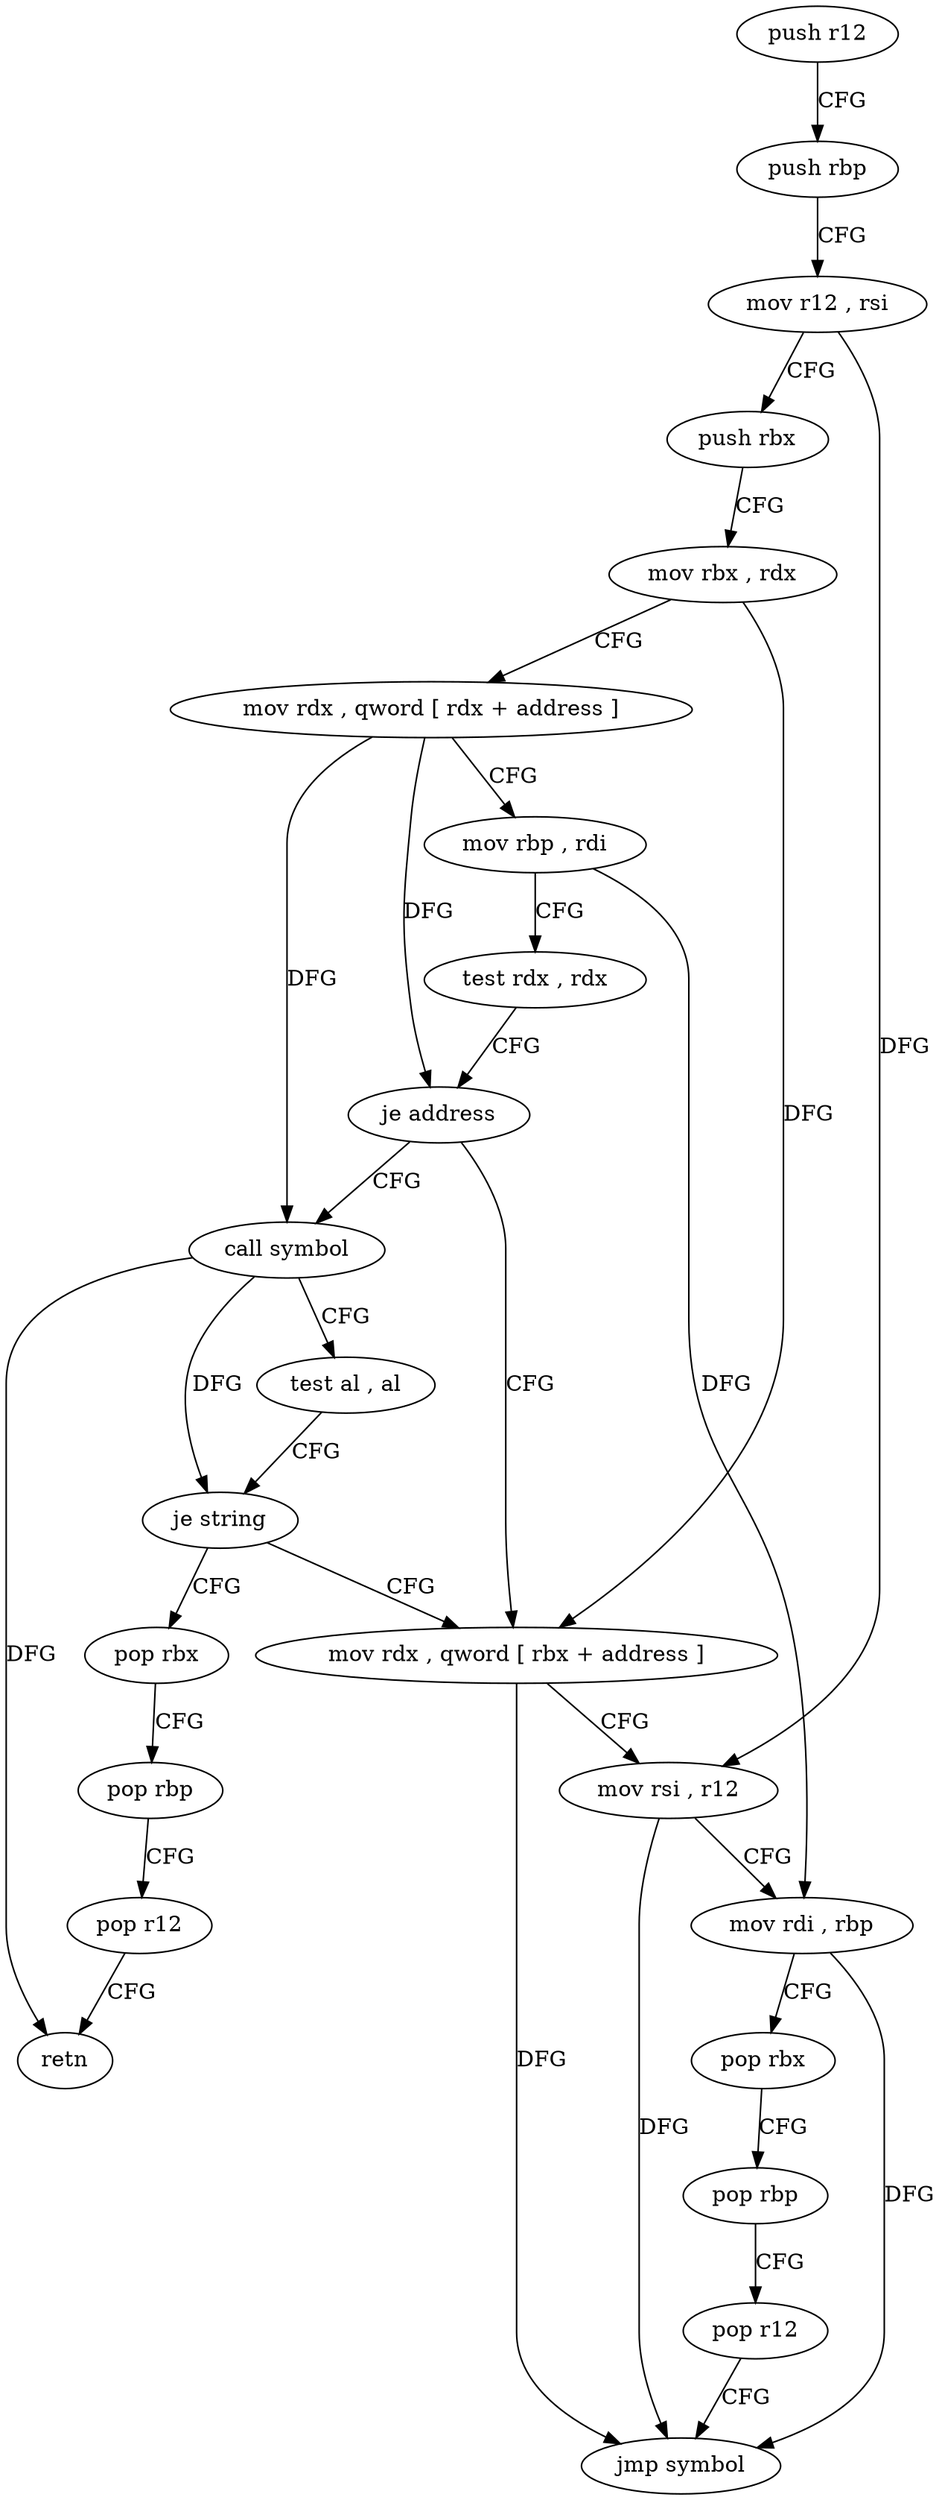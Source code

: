digraph "func" {
"4213152" [label = "push r12" ]
"4213154" [label = "push rbp" ]
"4213155" [label = "mov r12 , rsi" ]
"4213158" [label = "push rbx" ]
"4213159" [label = "mov rbx , rdx" ]
"4213162" [label = "mov rdx , qword [ rdx + address ]" ]
"4213169" [label = "mov rbp , rdi" ]
"4213172" [label = "test rdx , rdx" ]
"4213175" [label = "je address" ]
"4213186" [label = "mov rdx , qword [ rbx + address ]" ]
"4213177" [label = "call symbol" ]
"4213193" [label = "mov rsi , r12" ]
"4213196" [label = "mov rdi , rbp" ]
"4213199" [label = "pop rbx" ]
"4213200" [label = "pop rbp" ]
"4213201" [label = "pop r12" ]
"4213203" [label = "jmp symbol" ]
"4213182" [label = "test al , al" ]
"4213184" [label = "je string" ]
"4213216" [label = "pop rbx" ]
"4213217" [label = "pop rbp" ]
"4213218" [label = "pop r12" ]
"4213220" [label = "retn" ]
"4213152" -> "4213154" [ label = "CFG" ]
"4213154" -> "4213155" [ label = "CFG" ]
"4213155" -> "4213158" [ label = "CFG" ]
"4213155" -> "4213193" [ label = "DFG" ]
"4213158" -> "4213159" [ label = "CFG" ]
"4213159" -> "4213162" [ label = "CFG" ]
"4213159" -> "4213186" [ label = "DFG" ]
"4213162" -> "4213169" [ label = "CFG" ]
"4213162" -> "4213175" [ label = "DFG" ]
"4213162" -> "4213177" [ label = "DFG" ]
"4213169" -> "4213172" [ label = "CFG" ]
"4213169" -> "4213196" [ label = "DFG" ]
"4213172" -> "4213175" [ label = "CFG" ]
"4213175" -> "4213186" [ label = "CFG" ]
"4213175" -> "4213177" [ label = "CFG" ]
"4213186" -> "4213193" [ label = "CFG" ]
"4213186" -> "4213203" [ label = "DFG" ]
"4213177" -> "4213182" [ label = "CFG" ]
"4213177" -> "4213184" [ label = "DFG" ]
"4213177" -> "4213220" [ label = "DFG" ]
"4213193" -> "4213196" [ label = "CFG" ]
"4213193" -> "4213203" [ label = "DFG" ]
"4213196" -> "4213199" [ label = "CFG" ]
"4213196" -> "4213203" [ label = "DFG" ]
"4213199" -> "4213200" [ label = "CFG" ]
"4213200" -> "4213201" [ label = "CFG" ]
"4213201" -> "4213203" [ label = "CFG" ]
"4213182" -> "4213184" [ label = "CFG" ]
"4213184" -> "4213216" [ label = "CFG" ]
"4213184" -> "4213186" [ label = "CFG" ]
"4213216" -> "4213217" [ label = "CFG" ]
"4213217" -> "4213218" [ label = "CFG" ]
"4213218" -> "4213220" [ label = "CFG" ]
}
